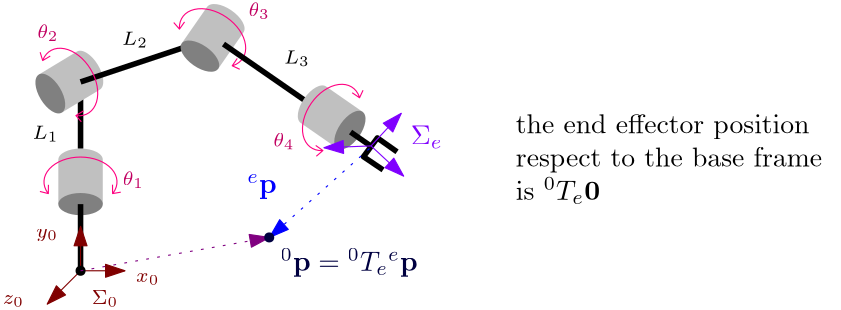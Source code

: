 <?xml version="1.0"?>
<!DOCTYPE ipe SYSTEM "ipe.dtd">
<ipe version="70218" creator="Ipe 7.2.28">
<info created="D:20250928153214" modified="D:20250928153617"/>
<ipestyle name="basic">
<symbol name="arrow/arc(spx)">
<path stroke="sym-stroke" fill="sym-stroke" pen="sym-pen">
0 0 m
-1 0.333 l
-1 -0.333 l
h
</path>
</symbol>
<symbol name="arrow/farc(spx)">
<path stroke="sym-stroke" fill="white" pen="sym-pen">
0 0 m
-1 0.333 l
-1 -0.333 l
h
</path>
</symbol>
<symbol name="arrow/ptarc(spx)">
<path stroke="sym-stroke" fill="sym-stroke" pen="sym-pen">
0 0 m
-1 0.333 l
-0.8 0 l
-1 -0.333 l
h
</path>
</symbol>
<symbol name="arrow/fptarc(spx)">
<path stroke="sym-stroke" fill="white" pen="sym-pen">
0 0 m
-1 0.333 l
-0.8 0 l
-1 -0.333 l
h
</path>
</symbol>
<symbol name="mark/circle(sx)" transformations="translations">
<path fill="sym-stroke">
0.6 0 0 0.6 0 0 e
0.4 0 0 0.4 0 0 e
</path>
</symbol>
<symbol name="mark/disk(sx)" transformations="translations">
<path fill="sym-stroke">
0.6 0 0 0.6 0 0 e
</path>
</symbol>
<symbol name="mark/fdisk(sfx)" transformations="translations">
<group>
<path fill="sym-fill">
0.5 0 0 0.5 0 0 e
</path>
<path fill="sym-stroke" fillrule="eofill">
0.6 0 0 0.6 0 0 e
0.4 0 0 0.4 0 0 e
</path>
</group>
</symbol>
<symbol name="mark/box(sx)" transformations="translations">
<path fill="sym-stroke" fillrule="eofill">
-0.6 -0.6 m
0.6 -0.6 l
0.6 0.6 l
-0.6 0.6 l
h
-0.4 -0.4 m
0.4 -0.4 l
0.4 0.4 l
-0.4 0.4 l
h
</path>
</symbol>
<symbol name="mark/square(sx)" transformations="translations">
<path fill="sym-stroke">
-0.6 -0.6 m
0.6 -0.6 l
0.6 0.6 l
-0.6 0.6 l
h
</path>
</symbol>
<symbol name="mark/fsquare(sfx)" transformations="translations">
<group>
<path fill="sym-fill">
-0.5 -0.5 m
0.5 -0.5 l
0.5 0.5 l
-0.5 0.5 l
h
</path>
<path fill="sym-stroke" fillrule="eofill">
-0.6 -0.6 m
0.6 -0.6 l
0.6 0.6 l
-0.6 0.6 l
h
-0.4 -0.4 m
0.4 -0.4 l
0.4 0.4 l
-0.4 0.4 l
h
</path>
</group>
</symbol>
<symbol name="mark/cross(sx)" transformations="translations">
<group>
<path fill="sym-stroke">
-0.43 -0.57 m
0.57 0.43 l
0.43 0.57 l
-0.57 -0.43 l
h
</path>
<path fill="sym-stroke">
-0.43 0.57 m
0.57 -0.43 l
0.43 -0.57 l
-0.57 0.43 l
h
</path>
</group>
</symbol>
<symbol name="arrow/fnormal(spx)">
<path stroke="sym-stroke" fill="white" pen="sym-pen">
0 0 m
-1 0.333 l
-1 -0.333 l
h
</path>
</symbol>
<symbol name="arrow/pointed(spx)">
<path stroke="sym-stroke" fill="sym-stroke" pen="sym-pen">
0 0 m
-1 0.333 l
-0.8 0 l
-1 -0.333 l
h
</path>
</symbol>
<symbol name="arrow/fpointed(spx)">
<path stroke="sym-stroke" fill="white" pen="sym-pen">
0 0 m
-1 0.333 l
-0.8 0 l
-1 -0.333 l
h
</path>
</symbol>
<symbol name="arrow/linear(spx)">
<path stroke="sym-stroke" pen="sym-pen">
-1 0.333 m
0 0 l
-1 -0.333 l
</path>
</symbol>
<symbol name="arrow/fdouble(spx)">
<path stroke="sym-stroke" fill="white" pen="sym-pen">
0 0 m
-1 0.333 l
-1 -0.333 l
h
-1 0 m
-2 0.333 l
-2 -0.333 l
h
</path>
</symbol>
<symbol name="arrow/double(spx)">
<path stroke="sym-stroke" fill="sym-stroke" pen="sym-pen">
0 0 m
-1 0.333 l
-1 -0.333 l
h
-1 0 m
-2 0.333 l
-2 -0.333 l
h
</path>
</symbol>
<symbol name="arrow/mid-normal(spx)">
<path stroke="sym-stroke" fill="sym-stroke" pen="sym-pen">
0.5 0 m
-0.5 0.333 l
-0.5 -0.333 l
h
</path>
</symbol>
<symbol name="arrow/mid-fnormal(spx)">
<path stroke="sym-stroke" fill="white" pen="sym-pen">
0.5 0 m
-0.5 0.333 l
-0.5 -0.333 l
h
</path>
</symbol>
<symbol name="arrow/mid-pointed(spx)">
<path stroke="sym-stroke" fill="sym-stroke" pen="sym-pen">
0.5 0 m
-0.5 0.333 l
-0.3 0 l
-0.5 -0.333 l
h
</path>
</symbol>
<symbol name="arrow/mid-fpointed(spx)">
<path stroke="sym-stroke" fill="white" pen="sym-pen">
0.5 0 m
-0.5 0.333 l
-0.3 0 l
-0.5 -0.333 l
h
</path>
</symbol>
<symbol name="arrow/mid-double(spx)">
<path stroke="sym-stroke" fill="sym-stroke" pen="sym-pen">
1 0 m
0 0.333 l
0 -0.333 l
h
0 0 m
-1 0.333 l
-1 -0.333 l
h
</path>
</symbol>
<symbol name="arrow/mid-fdouble(spx)">
<path stroke="sym-stroke" fill="white" pen="sym-pen">
1 0 m
0 0.333 l
0 -0.333 l
h
0 0 m
-1 0.333 l
-1 -0.333 l
h
</path>
</symbol>
<anglesize name="22.5 deg" value="22.5"/>
<anglesize name="30 deg" value="30"/>
<anglesize name="45 deg" value="45"/>
<anglesize name="60 deg" value="60"/>
<anglesize name="90 deg" value="90"/>
<arrowsize name="large" value="10"/>
<arrowsize name="small" value="5"/>
<arrowsize name="tiny" value="3"/>
<color name="blue" value="0 0 1"/>
<color name="brown" value="0.647 0.165 0.165"/>
<color name="darkblue" value="0 0 0.545"/>
<color name="darkcyan" value="0 0.545 0.545"/>
<color name="darkgray" value="0.663"/>
<color name="darkgreen" value="0 0.392 0"/>
<color name="darkmagenta" value="0.545 0 0.545"/>
<color name="darkorange" value="1 0.549 0"/>
<color name="darkred" value="0.545 0 0"/>
<color name="gold" value="1 0.843 0"/>
<color name="gray" value="0.745"/>
<color name="green" value="0 1 0"/>
<color name="lightblue" value="0.678 0.847 0.902"/>
<color name="lightcyan" value="0.878 1 1"/>
<color name="lightgray" value="0.827"/>
<color name="lightgreen" value="0.565 0.933 0.565"/>
<color name="lightyellow" value="1 1 0.878"/>
<color name="navy" value="0 0 0.502"/>
<color name="orange" value="1 0.647 0"/>
<color name="pink" value="1 0.753 0.796"/>
<color name="purple" value="0.627 0.125 0.941"/>
<color name="red" value="1 0 0"/>
<color name="seagreen" value="0.18 0.545 0.341"/>
<color name="turquoise" value="0.251 0.878 0.816"/>
<color name="violet" value="0.933 0.51 0.933"/>
<color name="yellow" value="1 1 0"/>
<dashstyle name="dash dot dotted" value="[4 2 1 2 1 2] 0"/>
<dashstyle name="dash dotted" value="[4 2 1 2] 0"/>
<dashstyle name="dashed" value="[4] 0"/>
<dashstyle name="dotted" value="[1 3] 0"/>
<gridsize name="10 pts (~3.5 mm)" value="10"/>
<gridsize name="14 pts (~5 mm)" value="14"/>
<gridsize name="16 pts (~6 mm)" value="16"/>
<gridsize name="20 pts (~7 mm)" value="20"/>
<gridsize name="28 pts (~10 mm)" value="28"/>
<gridsize name="32 pts (~12 mm)" value="32"/>
<gridsize name="4 pts" value="4"/>
<gridsize name="56 pts (~20 mm)" value="56"/>
<gridsize name="8 pts (~3 mm)" value="8"/>
<opacity name="10%" value="0.1"/>
<opacity name="30%" value="0.3"/>
<opacity name="50%" value="0.5"/>
<opacity name="75%" value="0.75"/>
<pen name="fat" value="1.2"/>
<pen name="heavier" value="0.8"/>
<pen name="ultrafat" value="2"/>
<symbolsize name="large" value="5"/>
<symbolsize name="small" value="2"/>
<symbolsize name="tiny" value="1.1"/>
<textsize name="Huge" value="\Huge"/>
<textsize name="LARGE" value="\LARGE"/>
<textsize name="Large" value="\Large"/>
<textsize name="footnote" value="\footnotesize"/>
<textsize name="huge" value="\huge"/>
<textsize name="large" value="\large"/>
<textsize name="script" value="\scriptsize"/>
<textsize name="small" value="\small"/>
<textsize name="tiny" value="\tiny"/>
<textstyle name="center" begin="\begin{center}" end="\end{center}"/>
<textstyle name="item" begin="\begin{itemize}\item{}" end="\end{itemize}"/>
<textstyle name="itemize" begin="\begin{itemize}" end="\end{itemize}"/>
<tiling name="falling" angle="-60" step="4" width="1"/>
<tiling name="rising" angle="30" step="4" width="1"/>
</ipestyle>
<page>
<layer name="alpha"/>
<view layers="alpha" active="alpha"/>
<path layer="alpha" matrix="1 0 0 1 -48 -60" fill="0.753">
272 648 m
8 0 0 4 264 648 256 648 a
256 632 l
272 632 l
272 648 l
h
</path>
<path matrix="1 0 0 0.5 -48 248" fill="0.502">
8 0 0 8 264 648 e
</path>
<path matrix="1 0 0 1 -24.9275 -59.9473" stroke="1 0 0.502">
252.662 635.947 m
13.1449 0 0 8.94427 240.905 639.947 229.148 635.947 a
229.361 638.904 m
229.329 635.738 l
226.294 636.509 l
252.434 638.94 m
252.464 635.74 l
255.404 636.25 l
</path>
<path matrix="1 0 0 1 40 -64" stroke="0.502 0 0" arrow="normal/normal">
176 612 m
192 612 l
</path>
<path matrix="1 0 0 1 40 -64" stroke="0.502 0 0" arrow="normal/normal">
176 612 m
164 600 l
</path>
<text matrix="1 0 0 1 40 -64" transformations="translations" pos="180 600" stroke="0.502 0 0" type="label" width="9.575" height="4.772" depth="0.99" valign="baseline" size="script" style="math">\Sigma_0</text>
<text matrix="1 0 0 1 56 -56" transformations="translations" pos="180 600" stroke="0.502 0 0" type="label" width="8.406" height="3.009" depth="0.99" valign="baseline" size="script" style="math">x_0</text>
<text matrix="1 0 0 1 20 -40" transformations="translations" pos="180 600" stroke="0.502 0 0" type="label" width="7.929" height="3.009" depth="1.35" valign="baseline" size="script" style="math">y_0</text>
<text matrix="1 0 0 1 8 -64" transformations="translations" pos="180 600" stroke="0.502 0 0" type="label" width="7.695" height="3.009" depth="0.99" valign="baseline" size="script" style="math">z_0</text>
<path matrix="1 0 0 1 -80 12" stroke="0" pen="ultrafat">
296 536 m
296 556 l
296 560 l
</path>
<path matrix="1 0 0 1 40 -64" stroke="0.502 0 0" arrow="normal/normal">
176 612 m
176 628 l
</path>
<path matrix="1 0 0 1 -80 12" stroke="0" pen="ultrafat">
296 580 m
296 600 l
</path>
<path matrix="0.516964 -0.856007 0.856007 0.516964 -472.361 511.062" fill="0.753">
272 648 m
8 0 0 4 264 648 256 648 a
256 632 l
272 632 l
272 648 l
h
</path>
<path matrix="0.516964 -0.856007 0.428004 0.258482 -208.711 670.287" fill="0.502">
8 0 0 8 264 648 e
</path>
<path matrix="1 0 0 1 -80 12" stroke="0" pen="ultrafat">
296 604 m
344 620 l
</path>
<path matrix="0.821092 -0.570796 0.570796 0.821092 -318.548 257.032" fill="0.753">
272 648 m
8 0 0 4 264 648 256 648 a
256 632 l
272 632 l
272 648 l
h
</path>
<path matrix="0.821092 -0.570796 0.285398 0.410546 -142.743 509.929" fill="0.502">
8 0 0 8 264 648 e
</path>
<path matrix="0.821092 -0.570796 0.570796 0.821092 -299.573 243.906" stroke="1 0 0.502">
252.662 635.947 m
13.1449 0 0 8.94427 240.905 639.947 229.148 635.947 a
229.361 638.904 m
229.329 635.738 l
226.294 636.509 l
252.434 638.94 m
252.464 635.74 l
255.404 636.25 l
</path>
<path matrix="0.851755 0 0 0.851755 -25.5508 101.522" stroke="0" pen="ultrafat">
344 620 m
396 584 l
</path>
<path matrix="0.570537 0.821272 -0.821272 0.570537 681.392 21.2549" fill="0.753">
272 648 m
8 0 0 4 264 648 256 648 a
256 632 l
272 632 l
272 648 l
h
</path>
<path matrix="0.570537 0.821272 -0.410636 0.285268 428.44 196.98" fill="0.502">
8 0 0 8 264 648 e
</path>
<path matrix="0.570537 0.821272 -0.821272 0.570537 694.513 40.2339" stroke="1 0 0.502">
252.662 635.947 m
13.1449 0 0 8.94427 240.905 639.947 229.148 635.947 a
229.361 638.904 m
229.329 635.738 l
226.294 636.509 l
252.434 638.94 m
252.464 635.74 l
255.404 636.25 l
</path>
<path matrix="0.138542 0 0 0.138542 265.552 512.035" stroke="0" pen="ultrafat">
344 620 m
396 584 l
</path>
<path matrix="1 0 0 1 -80 12" stroke="0" pen="ultrafat">
404.9 572.317 m
397.85 577.065 l
402.85 583.827 l
409.936 578.828 l
</path>
<path matrix="0.516964 -0.856007 0.856007 0.516964 -460.388 491.339" stroke="1 0 0.502">
252.662 635.947 m
13.1449 0 0 8.94427 240.905 639.947 229.148 635.947 a
229.361 638.904 m
229.329 635.738 l
226.294 636.509 l
252.434 638.94 m
252.464 635.74 l
255.404 636.25 l
</path>
<use matrix="1 0 0 1 40 -64.0005" name="mark/disk(sx)" pos="176 612" size="normal"/>
<path matrix="0.733589 -0.679593 0.679593 0.733589 -224.444 263.605" stroke="0.502 0 1" arrow="normal/normal">
176 612 m
176 628 l
</path>
<path matrix="0.733589 -0.679593 0.679593 0.733589 -224.444 263.605" stroke="0.502 0 1" arrow="normal/normal">
176 612 m
192 612 l
</path>
<path matrix="0.733589 -0.679593 0.679593 0.733589 -224.444 263.605" stroke="0.502 0 1" arrow="normal/normal">
176 612 m
164 600 l
</path>
<text matrix="1 0 0 1 154.851 -6.5206" transformations="translations" pos="180 600" stroke="0.502 0 1" type="label" width="11.473" height="6.812" depth="1.49" valign="baseline" style="math">\Sigma_e</text>
<text matrix="1 0 0 1 66.976 -91.32" transformations="translations" pos="168 672" stroke="0.757 0 0.38" type="label" width="7.683" height="4.849" depth="0.99" halign="center" valign="center" size="script" style="math">\theta_1</text>
<text matrix="-0.426973 0.904264 -0.904264 -0.426973 883.62 768.641" transformations="translations" pos="168 672" stroke="0.757 0 0.38" type="label" width="7.683" height="4.849" depth="0.99" halign="center" valign="center" size="script" style="math">\theta_2</text>
<text matrix="-0.74806 0.66363 -0.66363 -0.74806 851.909 1032.77" transformations="translations" pos="168 672" stroke="0.757 0 0.38" type="label" width="7.683" height="4.849" depth="0.99" halign="center" valign="center" size="script" style="math">\theta_3</text>
<text matrix="-0.644915 -0.764253 0.764253 -0.644915 -116.048 1156.44" transformations="translations" pos="168 672" stroke="0.757 0 0.38" type="label" width="7.683" height="4.849" depth="0.99" halign="center" valign="center" size="script" style="math">\theta_4</text>
<text matrix="1 0 0 1 35.387 -74.5583" transformations="translations" pos="168 672" stroke="0" type="label" width="9.354" height="4.772" depth="0.99" halign="center" valign="center" size="script" style="math">L_1</text>
<text matrix="1 0 0 1 67.606 -40.7277" transformations="translations" pos="168 672" stroke="0" type="label" width="9.354" height="4.772" depth="0.99" halign="center" valign="center" size="script" style="math">L_2</text>
<text matrix="1 0 0 1 125.881 -47.5114" transformations="translations" pos="168 672" stroke="0" type="label" width="9.354" height="4.772" depth="0.99" halign="center" valign="center" size="script" style="math">L_3</text>
<path stroke="0.502 0 0.502" dash="dotted" arrow="normal/normal">
216 548 m
284 560 l
</path>
<text matrix="1 0 0 1 108 -52" transformations="translations" pos="180 600" stroke="0 0 0.251" type="label" width="49.33" height="8.117" depth="1.93" valign="baseline" style="math">{}^0\mathbf p={}^0T_e{}^e\mathbf p</text>
<path stroke="0 0 1" dash="dotted" arrow="normal/normal">
320 592 m
284 560 l
</path>
<text matrix="1 0 0 1 96 -24" transformations="translations" pos="180 600" stroke="0 0 1" type="label" width="10.643" height="6.625" depth="1.93" valign="baseline" style="math">{}^e\mathbf p</text>
<use matrix="1 0 0 1 -116.619 -20.814" name="mark/disk(sx)" pos="400.541 580.82" size="normal" stroke="0 0 0.251"/>
<text matrix="1 0 0 1 20.7084 -75.6074" transformations="translations" pos="352 680" stroke="0" type="minipage" width="116" height="18.643" depth="13.68" valign="top">the end effector position \\
respect to the base frame\\
is ${}^0T_e\mathbf 0$</text>
</page>
</ipe>
